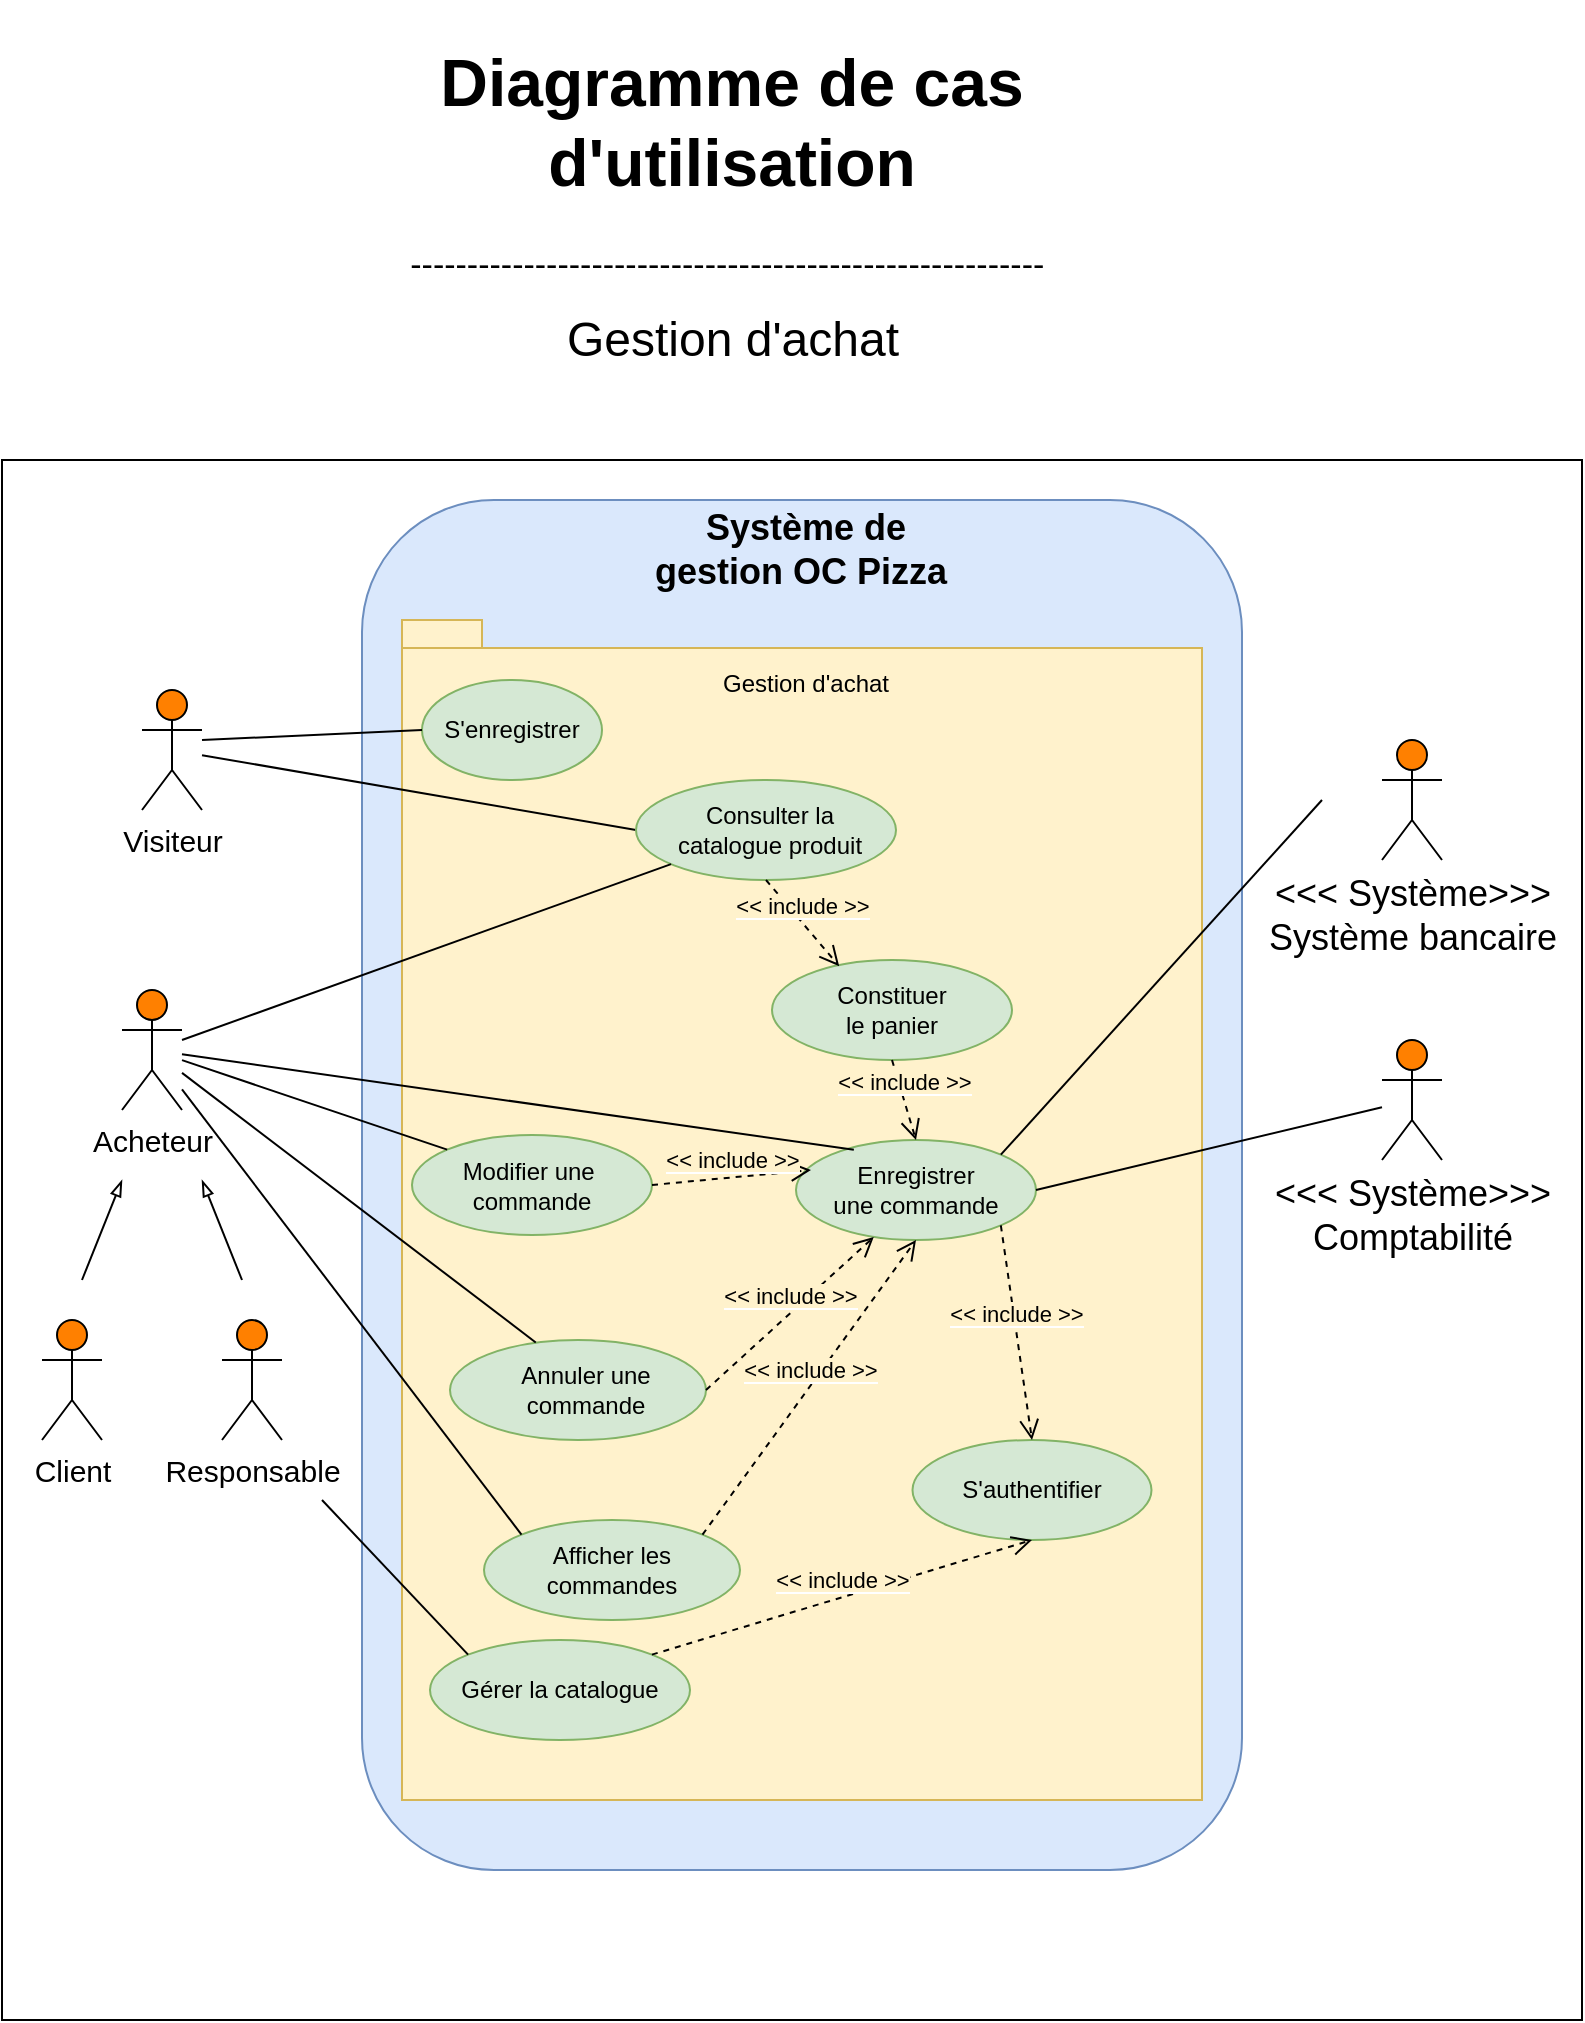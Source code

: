 <mxfile version="12.7.9" type="github" pages="5">
  <diagram id="Q4VnvSh6ajyP1y70Wybg" name="Gestion d&#39;achat">
    <mxGraphModel dx="786" dy="513" grid="1" gridSize="10" guides="1" tooltips="1" connect="1" arrows="1" fold="1" page="1" pageScale="1" pageWidth="827" pageHeight="1169" math="0" shadow="0">
      <root>
        <mxCell id="0" />
        <mxCell id="1" parent="0" />
        <mxCell id="QWDj1nxfprRpqqSH3ZDR-1" value="" style="whiteSpace=wrap;html=1;" parent="1" vertex="1">
          <mxGeometry x="30" y="260" width="790" height="780" as="geometry" />
        </mxCell>
        <mxCell id="QWDj1nxfprRpqqSH3ZDR-2" value="&lt;h1 style=&quot;font-size: 33px&quot;&gt;Diagramme de cas d&#39;utilisation&lt;/h1&gt;&lt;span style=&quot;font-size: 17px&quot;&gt;--------------------------------------------------------&amp;nbsp;&lt;/span&gt;&lt;p style=&quot;font-size: 17px&quot;&gt;&amp;nbsp;&lt;/p&gt;" style="text;html=1;strokeColor=none;fillColor=none;spacing=5;spacingTop=-20;whiteSpace=wrap;overflow=hidden;rounded=0;align=center;" parent="1" vertex="1">
          <mxGeometry x="190" y="40" width="410" height="150" as="geometry" />
        </mxCell>
        <mxCell id="QWDj1nxfprRpqqSH3ZDR-3" value="" style="rounded=1;whiteSpace=wrap;html=1;fillColor=#dae8fc;strokeColor=#6c8ebf;" parent="1" vertex="1">
          <mxGeometry x="210" y="280" width="440" height="685" as="geometry" />
        </mxCell>
        <mxCell id="QWDj1nxfprRpqqSH3ZDR-4" value="Système de gestion OC Pizza&amp;nbsp;" style="text;html=1;strokeColor=none;fillColor=none;align=center;verticalAlign=middle;whiteSpace=wrap;rounded=0;fontSize=18;fontStyle=1;glass=0;gradientColor=none;" parent="1" vertex="1">
          <mxGeometry x="352" y="270" width="160" height="70" as="geometry" />
        </mxCell>
        <mxCell id="QWDj1nxfprRpqqSH3ZDR-5" value="Visiteur" style="shape=umlActor;verticalLabelPosition=bottom;labelBackgroundColor=#ffffff;verticalAlign=top;html=1;outlineConnect=0;fontSize=15;fillColor=#FF8000;" parent="1" vertex="1">
          <mxGeometry x="100" y="375" width="30" height="60" as="geometry" />
        </mxCell>
        <mxCell id="QWDj1nxfprRpqqSH3ZDR-6" value="Acheteur" style="shape=umlActor;verticalLabelPosition=bottom;labelBackgroundColor=#ffffff;verticalAlign=top;html=1;outlineConnect=0;fontSize=15;fillColor=#FF8000;" parent="1" vertex="1">
          <mxGeometry x="90" y="525" width="30" height="60" as="geometry" />
        </mxCell>
        <mxCell id="QWDj1nxfprRpqqSH3ZDR-30" value="&amp;lt;&amp;lt;&amp;lt; Système&amp;gt;&amp;gt;&amp;gt;&lt;br&gt;Système bancaire" style="shape=umlActor;verticalLabelPosition=bottom;labelBackgroundColor=#ffffff;verticalAlign=top;html=1;outlineConnect=0;fontSize=18;gradientColor=none;gradientDirection=north;fillColor=#FF8000;" parent="1" vertex="1">
          <mxGeometry x="720" y="400" width="30" height="60" as="geometry" />
        </mxCell>
        <mxCell id="QWDj1nxfprRpqqSH3ZDR-31" value="&amp;lt;&amp;lt;&amp;lt; Système&amp;gt;&amp;gt;&amp;gt;&lt;br&gt;Comptabilité" style="shape=umlActor;verticalLabelPosition=bottom;labelBackgroundColor=#ffffff;verticalAlign=top;html=1;outlineConnect=0;fontSize=18;gradientColor=none;gradientDirection=north;fillColor=#FF8000;" parent="1" vertex="1">
          <mxGeometry x="720" y="550" width="30" height="60" as="geometry" />
        </mxCell>
        <mxCell id="bGvTpOcmgWzEgEp-N8Zq-1" value="" style="shape=folder;fontStyle=1;spacingTop=10;tabWidth=40;tabHeight=14;tabPosition=left;html=1;fillColor=#fff2cc;strokeColor=#d6b656;" parent="1" vertex="1">
          <mxGeometry x="230" y="340" width="400" height="590" as="geometry" />
        </mxCell>
        <mxCell id="gy7lW3POpjNdomU-dFTI-1" value="" style="endArrow=none;html=1;entryX=0;entryY=0.5;entryDx=0;entryDy=0;" parent="1" source="QWDj1nxfprRpqqSH3ZDR-5" target="vUm-j6URE58z15l5uwDP-5" edge="1">
          <mxGeometry width="50" height="50" relative="1" as="geometry">
            <mxPoint x="208" y="430" as="sourcePoint" />
            <mxPoint x="108" y="1050" as="targetPoint" />
          </mxGeometry>
        </mxCell>
        <mxCell id="vUm-j6URE58z15l5uwDP-2" value="Gestion d&#39;achat" style="text;html=1;strokeColor=none;fillColor=none;align=center;verticalAlign=middle;whiteSpace=wrap;rounded=0;" parent="1" vertex="1">
          <mxGeometry x="382" y="362" width="100" height="20" as="geometry" />
        </mxCell>
        <mxCell id="vUm-j6URE58z15l5uwDP-5" value="" style="ellipse;whiteSpace=wrap;html=1;fillColor=#d5e8d4;strokeColor=#82b366;" parent="1" vertex="1">
          <mxGeometry x="347" y="420" width="130" height="50" as="geometry" />
        </mxCell>
        <mxCell id="vUm-j6URE58z15l5uwDP-6" value="Consulter la&lt;br&gt;catalogue produit" style="text;html=1;strokeColor=none;fillColor=none;align=center;verticalAlign=middle;whiteSpace=wrap;rounded=0;" parent="1" vertex="1">
          <mxGeometry x="309" y="435" width="210" height="20" as="geometry" />
        </mxCell>
        <mxCell id="I_hh46oAvjUN_I0hhad0-1" value="" style="ellipse;whiteSpace=wrap;html=1;fillColor=#d5e8d4;strokeColor=#82b366;" parent="1" vertex="1">
          <mxGeometry x="427" y="600" width="120" height="50" as="geometry" />
        </mxCell>
        <mxCell id="I_hh46oAvjUN_I0hhad0-2" value="Enregistrer &lt;br&gt;une commande" style="text;html=1;strokeColor=none;fillColor=none;align=center;verticalAlign=middle;whiteSpace=wrap;rounded=0;" parent="1" vertex="1">
          <mxGeometry x="382" y="615" width="210" height="20" as="geometry" />
        </mxCell>
        <mxCell id="I_hh46oAvjUN_I0hhad0-3" value="" style="endArrow=none;html=1;" parent="1" target="vUm-j6URE58z15l5uwDP-5" edge="1">
          <mxGeometry width="50" height="50" relative="1" as="geometry">
            <mxPoint x="120" y="550" as="sourcePoint" />
            <mxPoint x="343" y="595" as="targetPoint" />
          </mxGeometry>
        </mxCell>
        <mxCell id="I_hh46oAvjUN_I0hhad0-4" value="" style="endArrow=none;html=1;exitX=1;exitY=0;exitDx=0;exitDy=0;" parent="1" source="I_hh46oAvjUN_I0hhad0-1" edge="1">
          <mxGeometry width="50" height="50" relative="1" as="geometry">
            <mxPoint x="503" y="455.0" as="sourcePoint" />
            <mxPoint x="690" y="430" as="targetPoint" />
          </mxGeometry>
        </mxCell>
        <mxCell id="I_hh46oAvjUN_I0hhad0-5" value="" style="endArrow=none;html=1;entryX=0.241;entryY=0.098;entryDx=0;entryDy=0;entryPerimeter=0;" parent="1" target="I_hh46oAvjUN_I0hhad0-1" edge="1" source="QWDj1nxfprRpqqSH3ZDR-6">
          <mxGeometry width="50" height="50" relative="1" as="geometry">
            <mxPoint x="130" y="540" as="sourcePoint" />
            <mxPoint x="382.755" y="493.886" as="targetPoint" />
          </mxGeometry>
        </mxCell>
        <mxCell id="I_hh46oAvjUN_I0hhad0-6" value="" style="ellipse;whiteSpace=wrap;html=1;fillColor=#d5e8d4;strokeColor=#82b366;" parent="1" vertex="1">
          <mxGeometry x="244" y="850" width="130" height="50" as="geometry" />
        </mxCell>
        <mxCell id="I_hh46oAvjUN_I0hhad0-7" value="Gérer la catalogue" style="text;html=1;strokeColor=none;fillColor=none;align=center;verticalAlign=middle;whiteSpace=wrap;rounded=0;" parent="1" vertex="1">
          <mxGeometry x="204" y="865" width="210" height="20" as="geometry" />
        </mxCell>
        <mxCell id="I_hh46oAvjUN_I0hhad0-8" value="" style="endArrow=none;html=1;entryX=0;entryY=0;entryDx=0;entryDy=0;" parent="1" target="I_hh46oAvjUN_I0hhad0-6" edge="1">
          <mxGeometry width="50" height="50" relative="1" as="geometry">
            <mxPoint x="190" y="780" as="sourcePoint" />
            <mxPoint x="337.005" y="737.322" as="targetPoint" />
          </mxGeometry>
        </mxCell>
        <mxCell id="I_hh46oAvjUN_I0hhad0-9" value="" style="endArrow=none;html=1;exitX=1;exitY=0.5;exitDx=0;exitDy=0;" parent="1" source="I_hh46oAvjUN_I0hhad0-1" edge="1" target="QWDj1nxfprRpqqSH3ZDR-31">
          <mxGeometry width="50" height="50" relative="1" as="geometry">
            <mxPoint x="509.175" y="597.322" as="sourcePoint" />
            <mxPoint x="720" y="620" as="targetPoint" />
          </mxGeometry>
        </mxCell>
        <mxCell id="43fGHOJcIuJRuDEXYhk--1" value="" style="ellipse;whiteSpace=wrap;html=1;fillColor=#d5e8d4;strokeColor=#82b366;" parent="1" vertex="1">
          <mxGeometry x="235" y="597.5" width="120" height="50" as="geometry" />
        </mxCell>
        <mxCell id="M3jOgyaK53UaTkVH63Le-1" value="" style="ellipse;whiteSpace=wrap;html=1;fillColor=#d5e8d4;strokeColor=#82b366;" parent="1" vertex="1">
          <mxGeometry x="271" y="790" width="128" height="50" as="geometry" />
        </mxCell>
        <mxCell id="M3jOgyaK53UaTkVH63Le-2" value="Afficher les &lt;br&gt;commandes" style="text;html=1;strokeColor=none;fillColor=none;align=center;verticalAlign=middle;whiteSpace=wrap;rounded=0;" parent="1" vertex="1">
          <mxGeometry x="230" y="805" width="210" height="20" as="geometry" />
        </mxCell>
        <mxCell id="oxvTJIU8UsC93sXLGyZz-1" value="Gestion d&#39;achat" style="text;html=1;strokeColor=none;fillColor=none;align=center;verticalAlign=middle;whiteSpace=wrap;rounded=0;fontSize=24;" parent="1" vertex="1">
          <mxGeometry x="240.5" y="190" width="309" height="20" as="geometry" />
        </mxCell>
        <mxCell id="kGCEnb9m1VPzwAvPbRcI-2" value="" style="ellipse;whiteSpace=wrap;html=1;fillColor=#d5e8d4;strokeColor=#82b366;" parent="1" vertex="1">
          <mxGeometry x="254" y="700" width="128" height="50" as="geometry" />
        </mxCell>
        <mxCell id="kGCEnb9m1VPzwAvPbRcI-3" value="Annuler une &lt;br&gt;commande" style="text;html=1;strokeColor=none;fillColor=none;align=center;verticalAlign=middle;whiteSpace=wrap;rounded=0;" parent="1" vertex="1">
          <mxGeometry x="217" y="715" width="210" height="20" as="geometry" />
        </mxCell>
        <mxCell id="kGCEnb9m1VPzwAvPbRcI-5" value="" style="ellipse;whiteSpace=wrap;html=1;fillColor=#d5e8d4;strokeColor=#82b366;" parent="1" vertex="1">
          <mxGeometry x="415" y="510" width="120" height="50" as="geometry" />
        </mxCell>
        <mxCell id="kGCEnb9m1VPzwAvPbRcI-6" value="Constituer&lt;br&gt;le panier" style="text;html=1;strokeColor=none;fillColor=none;align=center;verticalAlign=middle;whiteSpace=wrap;rounded=0;" parent="1" vertex="1">
          <mxGeometry x="370" y="525" width="210" height="20" as="geometry" />
        </mxCell>
        <mxCell id="kGCEnb9m1VPzwAvPbRcI-14" value="" style="ellipse;whiteSpace=wrap;html=1;fillColor=#d5e8d4;strokeColor=#82b366;" parent="1" vertex="1">
          <mxGeometry x="485.25" y="750" width="119.5" height="50" as="geometry" />
        </mxCell>
        <mxCell id="kGCEnb9m1VPzwAvPbRcI-15" value="S&#39;authentifier" style="text;html=1;strokeColor=none;fillColor=none;align=center;verticalAlign=middle;whiteSpace=wrap;rounded=0;" parent="1" vertex="1">
          <mxGeometry x="440" y="765" width="210" height="20" as="geometry" />
        </mxCell>
        <mxCell id="kGCEnb9m1VPzwAvPbRcI-18" value="&lt;span style=&quot;background-color: rgb(255 , 242 , 204)&quot;&gt;&amp;lt;&amp;lt; include &amp;gt;&amp;gt;&lt;/span&gt;" style="html=1;verticalAlign=bottom;endArrow=open;dashed=1;endSize=8;entryX=0.5;entryY=1;entryDx=0;entryDy=0;exitX=1;exitY=0;exitDx=0;exitDy=0;" parent="1" source="M3jOgyaK53UaTkVH63Le-1" target="I_hh46oAvjUN_I0hhad0-1" edge="1">
          <mxGeometry relative="1" as="geometry">
            <mxPoint x="439.75" y="710" as="sourcePoint" />
            <mxPoint x="449.25" y="785" as="targetPoint" />
          </mxGeometry>
        </mxCell>
        <mxCell id="kGCEnb9m1VPzwAvPbRcI-19" value="&lt;span style=&quot;background-color: rgb(255 , 242 , 204)&quot;&gt;&amp;lt;&amp;lt; include &amp;gt;&amp;gt;&lt;/span&gt;" style="html=1;verticalAlign=bottom;endArrow=open;dashed=1;endSize=8;entryX=0.5;entryY=1;entryDx=0;entryDy=0;exitX=1;exitY=0;exitDx=0;exitDy=0;" parent="1" source="I_hh46oAvjUN_I0hhad0-6" target="kGCEnb9m1VPzwAvPbRcI-14" edge="1">
          <mxGeometry relative="1" as="geometry">
            <mxPoint x="332" y="720" as="sourcePoint" />
            <mxPoint x="454.5" y="685" as="targetPoint" />
          </mxGeometry>
        </mxCell>
        <mxCell id="GJyLPbbGCAZixdxn9bjF-1" value="" style="ellipse;whiteSpace=wrap;html=1;fillColor=#d5e8d4;strokeColor=#82b366;" parent="1" vertex="1">
          <mxGeometry x="240" y="370" width="90" height="50" as="geometry" />
        </mxCell>
        <mxCell id="GJyLPbbGCAZixdxn9bjF-2" value="S&#39;enregistrer" style="text;html=1;strokeColor=none;fillColor=none;align=center;verticalAlign=middle;whiteSpace=wrap;rounded=0;" parent="1" vertex="1">
          <mxGeometry x="180" y="385" width="210" height="20" as="geometry" />
        </mxCell>
        <mxCell id="o8MUBqgnyoPZoVwZwMoD-6" value="" style="endArrow=none;html=1;entryX=0;entryY=0.5;entryDx=0;entryDy=0;" parent="1" target="GJyLPbbGCAZixdxn9bjF-1" edge="1">
          <mxGeometry width="50" height="50" relative="1" as="geometry">
            <mxPoint x="130" y="400" as="sourcePoint" />
            <mxPoint x="357.825" y="357.322" as="targetPoint" />
          </mxGeometry>
        </mxCell>
        <mxCell id="o8MUBqgnyoPZoVwZwMoD-8" value="Responsable" style="shape=umlActor;verticalLabelPosition=bottom;labelBackgroundColor=#ffffff;verticalAlign=top;html=1;outlineConnect=0;fontSize=15;fillColor=#FF8000;" parent="1" vertex="1">
          <mxGeometry x="140" y="690" width="30" height="60" as="geometry" />
        </mxCell>
        <mxCell id="MBl9AwgXrXnIinJaDNYu-3" value="&lt;span style=&quot;background-color: rgb(255 , 242 , 204)&quot;&gt;&amp;lt;&amp;lt; include &amp;gt;&amp;gt;&lt;/span&gt;" style="html=1;verticalAlign=bottom;endArrow=open;dashed=1;endSize=8;exitX=1;exitY=1;exitDx=0;exitDy=0;entryX=0.5;entryY=0;entryDx=0;entryDy=0;" edge="1" parent="1" source="I_hh46oAvjUN_I0hhad0-1" target="kGCEnb9m1VPzwAvPbRcI-14">
          <mxGeometry relative="1" as="geometry">
            <mxPoint x="417.573" y="642.616" as="sourcePoint" />
            <mxPoint x="468" y="707" as="targetPoint" />
          </mxGeometry>
        </mxCell>
        <mxCell id="MBl9AwgXrXnIinJaDNYu-4" value="&lt;span style=&quot;background-color: rgb(255 , 242 , 204)&quot;&gt;&amp;lt;&amp;lt; include &amp;gt;&amp;gt;&lt;/span&gt;" style="html=1;verticalAlign=bottom;endArrow=open;dashed=1;endSize=8;exitX=1;exitY=0.5;exitDx=0;exitDy=0;entryX=0.324;entryY=0.971;entryDx=0;entryDy=0;entryPerimeter=0;" edge="1" parent="1" source="kGCEnb9m1VPzwAvPbRcI-2" target="I_hh46oAvjUN_I0hhad0-1">
          <mxGeometry relative="1" as="geometry">
            <mxPoint x="371.5" y="700" as="sourcePoint" />
            <mxPoint x="450.0" y="725" as="targetPoint" />
          </mxGeometry>
        </mxCell>
        <mxCell id="43fGHOJcIuJRuDEXYhk--2" value="Modifier une&amp;nbsp;&lt;br&gt;commande" style="text;html=1;strokeColor=none;fillColor=none;align=center;verticalAlign=middle;whiteSpace=wrap;rounded=0;" parent="1" vertex="1">
          <mxGeometry x="190" y="612.5" width="210" height="20" as="geometry" />
        </mxCell>
        <mxCell id="xvg6Wa-GXtAjDbWUUmbJ-5" value="&lt;span style=&quot;background-color: rgb(255 , 242 , 204)&quot;&gt;&amp;lt;&amp;lt; include &amp;gt;&amp;gt;&lt;/span&gt;" style="html=1;verticalAlign=bottom;endArrow=open;dashed=1;endSize=8;entryX=0.28;entryY=0.062;entryDx=0;entryDy=0;exitX=0.5;exitY=1;exitDx=0;exitDy=0;entryPerimeter=0;" edge="1" parent="1" source="vUm-j6URE58z15l5uwDP-5" target="kGCEnb9m1VPzwAvPbRcI-5">
          <mxGeometry relative="1" as="geometry">
            <mxPoint x="417" y="620" as="sourcePoint" />
            <mxPoint x="420" y="575" as="targetPoint" />
          </mxGeometry>
        </mxCell>
        <mxCell id="xvg6Wa-GXtAjDbWUUmbJ-6" value="&lt;span style=&quot;background-color: rgb(255 , 242 , 204)&quot;&gt;&amp;lt;&amp;lt; include &amp;gt;&amp;gt;&lt;/span&gt;" style="html=1;verticalAlign=bottom;endArrow=open;dashed=1;endSize=8;exitX=0.5;exitY=1;exitDx=0;exitDy=0;entryX=0.5;entryY=0;entryDx=0;entryDy=0;" edge="1" parent="1" source="kGCEnb9m1VPzwAvPbRcI-5" target="I_hh46oAvjUN_I0hhad0-1">
          <mxGeometry relative="1" as="geometry">
            <mxPoint x="422" y="480" as="sourcePoint" />
            <mxPoint x="412" y="610" as="targetPoint" />
          </mxGeometry>
        </mxCell>
        <mxCell id="xvg6Wa-GXtAjDbWUUmbJ-7" value="" style="endArrow=none;html=1;entryX=0;entryY=0;entryDx=0;entryDy=0;" edge="1" parent="1" source="QWDj1nxfprRpqqSH3ZDR-6" target="43fGHOJcIuJRuDEXYhk--1">
          <mxGeometry width="50" height="50" relative="1" as="geometry">
            <mxPoint x="140" y="560" as="sourcePoint" />
            <mxPoint x="357" y="645" as="targetPoint" />
          </mxGeometry>
        </mxCell>
        <mxCell id="xvg6Wa-GXtAjDbWUUmbJ-8" value="" style="endArrow=none;html=1;entryX=0;entryY=0;entryDx=0;entryDy=0;" edge="1" parent="1" source="QWDj1nxfprRpqqSH3ZDR-6" target="M3jOgyaK53UaTkVH63Le-1">
          <mxGeometry width="50" height="50" relative="1" as="geometry">
            <mxPoint x="140" y="590" as="sourcePoint" />
            <mxPoint x="234.5" y="670" as="targetPoint" />
          </mxGeometry>
        </mxCell>
        <mxCell id="xvg6Wa-GXtAjDbWUUmbJ-9" value="" style="endArrow=none;html=1;entryX=0.335;entryY=0.025;entryDx=0;entryDy=0;entryPerimeter=0;" edge="1" parent="1" source="QWDj1nxfprRpqqSH3ZDR-6" target="kGCEnb9m1VPzwAvPbRcI-2">
          <mxGeometry width="50" height="50" relative="1" as="geometry">
            <mxPoint x="160" y="580" as="sourcePoint" />
            <mxPoint x="312.686" y="632.485" as="targetPoint" />
          </mxGeometry>
        </mxCell>
        <mxCell id="xvg6Wa-GXtAjDbWUUmbJ-11" value="&lt;span style=&quot;background-color: rgb(255 , 242 , 204)&quot;&gt;&amp;lt;&amp;lt; include &amp;gt;&amp;gt;&lt;/span&gt;" style="html=1;verticalAlign=bottom;endArrow=open;dashed=1;endSize=8;exitX=1;exitY=0.5;exitDx=0;exitDy=0;entryX=0.25;entryY=0;entryDx=0;entryDy=0;" edge="1" parent="1" source="43fGHOJcIuJRuDEXYhk--1" target="I_hh46oAvjUN_I0hhad0-2">
          <mxGeometry relative="1" as="geometry">
            <mxPoint x="392.0" y="735" as="sourcePoint" />
            <mxPoint x="475.88" y="658.55" as="targetPoint" />
          </mxGeometry>
        </mxCell>
        <mxCell id="Jv17Y6ZgHm_990D1Zkut-1" value="Client" style="shape=umlActor;verticalLabelPosition=bottom;labelBackgroundColor=#ffffff;verticalAlign=top;html=1;outlineConnect=0;fontSize=15;fillColor=#FF8000;" vertex="1" parent="1">
          <mxGeometry x="50" y="690" width="30" height="60" as="geometry" />
        </mxCell>
        <mxCell id="Jv17Y6ZgHm_990D1Zkut-4" value="" style="endArrow=blockThin;html=1;endFill=0;" edge="1" parent="1">
          <mxGeometry width="50" height="50" relative="1" as="geometry">
            <mxPoint x="70" y="670" as="sourcePoint" />
            <mxPoint x="90" y="620" as="targetPoint" />
          </mxGeometry>
        </mxCell>
        <mxCell id="Jv17Y6ZgHm_990D1Zkut-5" value="" style="endArrow=blockThin;html=1;endFill=0;" edge="1" parent="1">
          <mxGeometry width="50" height="50" relative="1" as="geometry">
            <mxPoint x="150" y="670" as="sourcePoint" />
            <mxPoint x="130" y="620" as="targetPoint" />
          </mxGeometry>
        </mxCell>
      </root>
    </mxGraphModel>
  </diagram>
  <diagram name="Gestion de production" id="fgTAtfgwFq6CUhq8dnCs">
    <mxGraphModel dx="786" dy="464" grid="1" gridSize="10" guides="1" tooltips="1" connect="1" arrows="1" fold="1" page="1" pageScale="1" pageWidth="827" pageHeight="1169" math="0" shadow="0">
      <root>
        <mxCell id="d8JkluKaq2D7Z7kEgQlh-0" />
        <mxCell id="d8JkluKaq2D7Z7kEgQlh-1" parent="d8JkluKaq2D7Z7kEgQlh-0" />
        <mxCell id="d8JkluKaq2D7Z7kEgQlh-2" value="" style="whiteSpace=wrap;html=1;" parent="d8JkluKaq2D7Z7kEgQlh-1" vertex="1">
          <mxGeometry x="40" y="250" width="750" height="780" as="geometry" />
        </mxCell>
        <mxCell id="d8JkluKaq2D7Z7kEgQlh-3" value="&lt;h1 style=&quot;font-size: 33px&quot;&gt;Diagramme de cas d&#39;utilisation&lt;/h1&gt;&lt;p style=&quot;font-size: 17px&quot;&gt;--------------------------------------------------------&amp;nbsp;&lt;/p&gt;" style="text;html=1;strokeColor=none;fillColor=none;spacing=5;spacingTop=-20;whiteSpace=wrap;overflow=hidden;rounded=0;align=center;" parent="d8JkluKaq2D7Z7kEgQlh-1" vertex="1">
          <mxGeometry x="190" y="40" width="410" height="150" as="geometry" />
        </mxCell>
        <mxCell id="d8JkluKaq2D7Z7kEgQlh-4" value="" style="rounded=1;whiteSpace=wrap;html=1;fillColor=#dae8fc;strokeColor=#6c8ebf;" parent="d8JkluKaq2D7Z7kEgQlh-1" vertex="1">
          <mxGeometry x="190" y="280" width="470" height="685" as="geometry" />
        </mxCell>
        <mxCell id="d8JkluKaq2D7Z7kEgQlh-5" value="Système de gestion OC Pizza&amp;nbsp;" style="text;html=1;strokeColor=none;fillColor=none;align=center;verticalAlign=middle;whiteSpace=wrap;rounded=0;fontSize=18;fontStyle=1;glass=0;gradientColor=none;" parent="d8JkluKaq2D7Z7kEgQlh-1" vertex="1">
          <mxGeometry x="350" y="280" width="160" height="60" as="geometry" />
        </mxCell>
        <mxCell id="d8JkluKaq2D7Z7kEgQlh-6" value="Pizzaiolo" style="shape=umlActor;verticalLabelPosition=bottom;labelBackgroundColor=#ffffff;verticalAlign=top;html=1;outlineConnect=0;fontSize=18;fillColor=#FF8000;" parent="d8JkluKaq2D7Z7kEgQlh-1" vertex="1">
          <mxGeometry x="110" y="370" width="30" height="60" as="geometry" />
        </mxCell>
        <mxCell id="d8JkluKaq2D7Z7kEgQlh-7" value="Responsable" style="shape=umlActor;verticalLabelPosition=bottom;labelBackgroundColor=#ffffff;verticalAlign=top;html=1;outlineConnect=0;fontSize=18;fillColor=#FF8000;" parent="d8JkluKaq2D7Z7kEgQlh-1" vertex="1">
          <mxGeometry x="110" y="745" width="30" height="60" as="geometry" />
        </mxCell>
        <mxCell id="d8JkluKaq2D7Z7kEgQlh-15" value="" style="shape=folder;fontStyle=1;spacingTop=10;tabWidth=40;tabHeight=14;tabPosition=left;html=1;fillColor=#fff2cc;strokeColor=#d6b656;" parent="d8JkluKaq2D7Z7kEgQlh-1" vertex="1">
          <mxGeometry x="240" y="340" width="380" height="600" as="geometry" />
        </mxCell>
        <mxCell id="d8JkluKaq2D7Z7kEgQlh-16" value="" style="endArrow=none;html=1;entryX=0;entryY=0.5;entryDx=0;entryDy=0;" parent="d8JkluKaq2D7Z7kEgQlh-1" target="d8JkluKaq2D7Z7kEgQlh-18" edge="1">
          <mxGeometry width="50" height="50" relative="1" as="geometry">
            <mxPoint x="150" y="408" as="sourcePoint" />
            <mxPoint x="108" y="1050" as="targetPoint" />
          </mxGeometry>
        </mxCell>
        <mxCell id="d8JkluKaq2D7Z7kEgQlh-17" value="Gestion de production" style="text;html=1;strokeColor=none;fillColor=none;align=center;verticalAlign=middle;whiteSpace=wrap;rounded=0;" parent="d8JkluKaq2D7Z7kEgQlh-1" vertex="1">
          <mxGeometry x="371" y="360" width="128" height="20" as="geometry" />
        </mxCell>
        <mxCell id="d8JkluKaq2D7Z7kEgQlh-18" value="" style="ellipse;whiteSpace=wrap;html=1;fillColor=#d5e8d4;strokeColor=#82b366;" parent="d8JkluKaq2D7Z7kEgQlh-1" vertex="1">
          <mxGeometry x="310" y="470" width="190" height="50" as="geometry" />
        </mxCell>
        <mxCell id="d8JkluKaq2D7Z7kEgQlh-19" value="Afficher l&#39;aide mémoire&lt;br&gt;d&#39;une pizza" style="text;html=1;strokeColor=none;fillColor=none;align=center;verticalAlign=middle;whiteSpace=wrap;rounded=0;" parent="d8JkluKaq2D7Z7kEgQlh-1" vertex="1">
          <mxGeometry x="300" y="485" width="210" height="20" as="geometry" />
        </mxCell>
        <mxCell id="d8JkluKaq2D7Z7kEgQlh-20" value="" style="ellipse;whiteSpace=wrap;html=1;fillColor=#d5e8d4;strokeColor=#82b366;" parent="d8JkluKaq2D7Z7kEgQlh-1" vertex="1">
          <mxGeometry x="247" y="585" width="190" height="50" as="geometry" />
        </mxCell>
        <mxCell id="d8JkluKaq2D7Z7kEgQlh-21" value="&amp;nbsp;Mettre à jour l&#39;état d&#39;une&lt;br&gt;commande" style="text;html=1;strokeColor=none;fillColor=none;align=center;verticalAlign=middle;whiteSpace=wrap;rounded=0;" parent="d8JkluKaq2D7Z7kEgQlh-1" vertex="1">
          <mxGeometry x="240" y="600" width="210" height="20" as="geometry" />
        </mxCell>
        <mxCell id="EaD-doI5XmKmRAlk7yoj-0" value="Gestion de production" style="text;html=1;strokeColor=none;fillColor=none;align=center;verticalAlign=middle;whiteSpace=wrap;rounded=0;fontSize=24;" parent="d8JkluKaq2D7Z7kEgQlh-1" vertex="1">
          <mxGeometry x="240.5" y="190" width="309" height="20" as="geometry" />
        </mxCell>
        <mxCell id="EaD-doI5XmKmRAlk7yoj-3" value="" style="endArrow=none;html=1;entryX=0;entryY=0;entryDx=0;entryDy=0;" parent="d8JkluKaq2D7Z7kEgQlh-1" target="d8JkluKaq2D7Z7kEgQlh-20" edge="1">
          <mxGeometry width="50" height="50" relative="1" as="geometry">
            <mxPoint x="150" y="420" as="sourcePoint" />
            <mxPoint x="350" y="475" as="targetPoint" />
          </mxGeometry>
        </mxCell>
        <mxCell id="EaD-doI5XmKmRAlk7yoj-10" value="" style="ellipse;whiteSpace=wrap;html=1;fillColor=#d5e8d4;strokeColor=#82b366;" parent="d8JkluKaq2D7Z7kEgQlh-1" vertex="1">
          <mxGeometry x="335" y="810" width="190" height="50" as="geometry" />
        </mxCell>
        <mxCell id="dQtpfqNL97VUEAJI0ixf-0" value="Afficher les commandes&lt;br&gt;du groupe" style="text;html=1;strokeColor=none;fillColor=none;align=center;verticalAlign=middle;whiteSpace=wrap;rounded=0;" parent="d8JkluKaq2D7Z7kEgQlh-1" vertex="1">
          <mxGeometry x="325" y="825" width="210" height="20" as="geometry" />
        </mxCell>
        <mxCell id="dQtpfqNL97VUEAJI0ixf-1" value="" style="endArrow=none;html=1;entryX=0;entryY=0;entryDx=0;entryDy=0;" parent="d8JkluKaq2D7Z7kEgQlh-1" source="d8JkluKaq2D7Z7kEgQlh-7" target="EaD-doI5XmKmRAlk7yoj-10" edge="1">
          <mxGeometry width="50" height="50" relative="1" as="geometry">
            <mxPoint x="140" y="660" as="sourcePoint" />
            <mxPoint x="350" y="608.79" as="targetPoint" />
          </mxGeometry>
        </mxCell>
        <mxCell id="m-i9nQrGnFVGEbFEAOxb-0" value="" style="ellipse;whiteSpace=wrap;html=1;fillColor=#d5e8d4;strokeColor=#82b366;" parent="d8JkluKaq2D7Z7kEgQlh-1" vertex="1">
          <mxGeometry x="490" y="695" width="90" height="50" as="geometry" />
        </mxCell>
        <mxCell id="m-i9nQrGnFVGEbFEAOxb-1" value="S&#39;authentifier" style="text;html=1;strokeColor=none;fillColor=none;align=center;verticalAlign=middle;whiteSpace=wrap;rounded=0;" parent="d8JkluKaq2D7Z7kEgQlh-1" vertex="1">
          <mxGeometry x="430" y="710" width="210" height="20" as="geometry" />
        </mxCell>
        <mxCell id="tSlFKxfRc9_arDAEZdeA-0" value="&lt;span style=&quot;background-color: rgb(255 , 242 , 204)&quot;&gt;&amp;lt;&amp;lt; include &amp;gt;&amp;gt;&lt;/span&gt;" style="html=1;verticalAlign=bottom;endArrow=open;dashed=1;endSize=8;entryX=0.5;entryY=0;entryDx=0;entryDy=0;exitX=0.5;exitY=1;exitDx=0;exitDy=0;" parent="d8JkluKaq2D7Z7kEgQlh-1" source="d8JkluKaq2D7Z7kEgQlh-18" target="m-i9nQrGnFVGEbFEAOxb-0" edge="1">
          <mxGeometry relative="1" as="geometry">
            <mxPoint x="342.5" y="540" as="sourcePoint" />
            <mxPoint x="412.68" y="632.322" as="targetPoint" />
          </mxGeometry>
        </mxCell>
        <mxCell id="tSlFKxfRc9_arDAEZdeA-1" value="&lt;span style=&quot;background-color: rgb(255 , 242 , 204)&quot;&gt;&amp;lt;&amp;lt; include &amp;gt;&amp;gt;&lt;/span&gt;" style="html=1;verticalAlign=bottom;endArrow=open;dashed=1;endSize=8;entryX=0.327;entryY=-0.083;entryDx=0;entryDy=0;exitX=0.5;exitY=1;exitDx=0;exitDy=0;entryPerimeter=0;" parent="d8JkluKaq2D7Z7kEgQlh-1" source="d8JkluKaq2D7Z7kEgQlh-20" target="m-i9nQrGnFVGEbFEAOxb-1" edge="1">
          <mxGeometry relative="1" as="geometry">
            <mxPoint x="495" y="470" as="sourcePoint" />
            <mxPoint x="485" y="590" as="targetPoint" />
          </mxGeometry>
        </mxCell>
        <mxCell id="tSlFKxfRc9_arDAEZdeA-2" value="&lt;span style=&quot;background-color: rgb(255 , 242 , 204)&quot;&gt;&amp;lt;&amp;lt; include &amp;gt;&amp;gt;&lt;/span&gt;" style="html=1;verticalAlign=bottom;endArrow=open;dashed=1;endSize=8;entryX=0.5;entryY=1;entryDx=0;entryDy=0;exitX=0.5;exitY=0;exitDx=0;exitDy=0;" parent="d8JkluKaq2D7Z7kEgQlh-1" source="EaD-doI5XmKmRAlk7yoj-10" target="m-i9nQrGnFVGEbFEAOxb-0" edge="1">
          <mxGeometry relative="1" as="geometry">
            <mxPoint x="362" y="540" as="sourcePoint" />
            <mxPoint x="448.67" y="603.34" as="targetPoint" />
          </mxGeometry>
        </mxCell>
        <mxCell id="Vj5ihPNXH8LrnpeYXNFp-0" value="" style="ellipse;whiteSpace=wrap;html=1;fillColor=#d5e8d4;strokeColor=#82b366;" parent="d8JkluKaq2D7Z7kEgQlh-1" vertex="1">
          <mxGeometry x="390" y="400" width="190" height="50" as="geometry" />
        </mxCell>
        <mxCell id="Vj5ihPNXH8LrnpeYXNFp-1" value="Afficher les commandes&lt;br&gt;du pizzeria" style="text;html=1;strokeColor=none;fillColor=none;align=center;verticalAlign=middle;whiteSpace=wrap;rounded=0;" parent="d8JkluKaq2D7Z7kEgQlh-1" vertex="1">
          <mxGeometry x="380" y="415" width="210" height="20" as="geometry" />
        </mxCell>
        <mxCell id="Vj5ihPNXH8LrnpeYXNFp-2" value="&lt;span style=&quot;background-color: rgb(255 , 242 , 204)&quot;&gt;&amp;lt;&amp;lt; include &amp;gt;&amp;gt;&lt;/span&gt;" style="html=1;verticalAlign=bottom;endArrow=open;dashed=1;endSize=8;entryX=1;entryY=0;entryDx=0;entryDy=0;exitX=1;exitY=1;exitDx=0;exitDy=0;" parent="d8JkluKaq2D7Z7kEgQlh-1" source="Vj5ihPNXH8LrnpeYXNFp-0" target="m-i9nQrGnFVGEbFEAOxb-0" edge="1">
          <mxGeometry relative="1" as="geometry">
            <mxPoint x="415" y="520" as="sourcePoint" />
            <mxPoint x="486" y="660" as="targetPoint" />
          </mxGeometry>
        </mxCell>
        <mxCell id="-_Fef-IFMddJC0gKI7gE-0" value="" style="endArrow=none;html=1;entryX=0;entryY=0.5;entryDx=0;entryDy=0;" parent="d8JkluKaq2D7Z7kEgQlh-1" target="Vj5ihPNXH8LrnpeYXNFp-0" edge="1">
          <mxGeometry width="50" height="50" relative="1" as="geometry">
            <mxPoint x="150" y="390" as="sourcePoint" />
            <mxPoint x="360" y="443.65" as="targetPoint" />
          </mxGeometry>
        </mxCell>
      </root>
    </mxGraphModel>
  </diagram>
  <diagram name="Gestion de livraison" id="UV4tbAQiBesQI6crcTb9">
    <mxGraphModel dx="786" dy="464" grid="1" gridSize="10" guides="1" tooltips="1" connect="1" arrows="1" fold="1" page="1" pageScale="1" pageWidth="827" pageHeight="1169" math="0" shadow="0">
      <root>
        <mxCell id="ykpp0NAtl0xC6Hz3AZJ0-0" />
        <mxCell id="ykpp0NAtl0xC6Hz3AZJ0-1" parent="ykpp0NAtl0xC6Hz3AZJ0-0" />
        <mxCell id="ykpp0NAtl0xC6Hz3AZJ0-2" value="" style="whiteSpace=wrap;html=1;" parent="ykpp0NAtl0xC6Hz3AZJ0-1" vertex="1">
          <mxGeometry x="40" y="250" width="750" height="780" as="geometry" />
        </mxCell>
        <mxCell id="ykpp0NAtl0xC6Hz3AZJ0-3" value="&lt;h1 style=&quot;font-size: 33px&quot;&gt;Diagramme de cas d&#39;utilisation&lt;/h1&gt;&lt;p style=&quot;font-size: 17px&quot;&gt;--------------------------------------------------------&amp;nbsp;&lt;/p&gt;" style="text;html=1;strokeColor=none;fillColor=none;spacing=5;spacingTop=-20;whiteSpace=wrap;overflow=hidden;rounded=0;align=center;" parent="ykpp0NAtl0xC6Hz3AZJ0-1" vertex="1">
          <mxGeometry x="190" y="40" width="410" height="150" as="geometry" />
        </mxCell>
        <mxCell id="ykpp0NAtl0xC6Hz3AZJ0-4" value="" style="rounded=1;whiteSpace=wrap;html=1;fillColor=#dae8fc;strokeColor=#6c8ebf;" parent="ykpp0NAtl0xC6Hz3AZJ0-1" vertex="1">
          <mxGeometry x="170" y="280" width="480" height="685" as="geometry" />
        </mxCell>
        <mxCell id="ykpp0NAtl0xC6Hz3AZJ0-5" value="Système de gestion OC Pizza&amp;nbsp;" style="text;html=1;strokeColor=none;fillColor=none;align=center;verticalAlign=middle;whiteSpace=wrap;rounded=0;fontSize=18;fontStyle=1;glass=0;gradientColor=none;" parent="ykpp0NAtl0xC6Hz3AZJ0-1" vertex="1">
          <mxGeometry x="350" y="280" width="160" height="60" as="geometry" />
        </mxCell>
        <mxCell id="ykpp0NAtl0xC6Hz3AZJ0-6" value="Livreur" style="shape=umlActor;verticalLabelPosition=bottom;labelBackgroundColor=#ffffff;verticalAlign=top;html=1;outlineConnect=0;fontSize=18;fillColor=#FF8000;" parent="ykpp0NAtl0xC6Hz3AZJ0-1" vertex="1">
          <mxGeometry x="80" y="370" width="30" height="60" as="geometry" />
        </mxCell>
        <mxCell id="ykpp0NAtl0xC6Hz3AZJ0-7" value="Responsable" style="shape=umlActor;verticalLabelPosition=bottom;labelBackgroundColor=#ffffff;verticalAlign=top;html=1;outlineConnect=0;fontSize=18;fillColor=#FF8000;" parent="ykpp0NAtl0xC6Hz3AZJ0-1" vertex="1">
          <mxGeometry x="80" y="745" width="30" height="60" as="geometry" />
        </mxCell>
        <mxCell id="ykpp0NAtl0xC6Hz3AZJ0-12" value="" style="shape=folder;fontStyle=1;spacingTop=10;tabWidth=40;tabHeight=14;tabPosition=left;html=1;fillColor=#fff2cc;strokeColor=#d6b656;" parent="ykpp0NAtl0xC6Hz3AZJ0-1" vertex="1">
          <mxGeometry x="230" y="340" width="360" height="580" as="geometry" />
        </mxCell>
        <mxCell id="ykpp0NAtl0xC6Hz3AZJ0-13" value="" style="endArrow=none;html=1;entryX=0;entryY=0.5;entryDx=0;entryDy=0;" parent="ykpp0NAtl0xC6Hz3AZJ0-1" source="ykpp0NAtl0xC6Hz3AZJ0-6" target="ykpp0NAtl0xC6Hz3AZJ0-15" edge="1">
          <mxGeometry width="50" height="50" relative="1" as="geometry">
            <mxPoint x="208" y="430" as="sourcePoint" />
            <mxPoint x="108" y="1050" as="targetPoint" />
          </mxGeometry>
        </mxCell>
        <mxCell id="ykpp0NAtl0xC6Hz3AZJ0-14" value="Gestion de la livraison" style="text;html=1;strokeColor=none;fillColor=none;align=center;verticalAlign=middle;whiteSpace=wrap;rounded=0;" parent="ykpp0NAtl0xC6Hz3AZJ0-1" vertex="1">
          <mxGeometry x="371" y="360" width="128" height="20" as="geometry" />
        </mxCell>
        <mxCell id="ykpp0NAtl0xC6Hz3AZJ0-15" value="" style="ellipse;whiteSpace=wrap;html=1;fillColor=#d5e8d4;strokeColor=#82b366;" parent="ykpp0NAtl0xC6Hz3AZJ0-1" vertex="1">
          <mxGeometry x="390" y="400" width="190" height="50" as="geometry" />
        </mxCell>
        <mxCell id="ykpp0NAtl0xC6Hz3AZJ0-16" value="Afficher les commandes&lt;br&gt;affecté à livrer" style="text;html=1;strokeColor=none;fillColor=none;align=center;verticalAlign=middle;whiteSpace=wrap;rounded=0;" parent="ykpp0NAtl0xC6Hz3AZJ0-1" vertex="1">
          <mxGeometry x="380" y="415" width="210" height="20" as="geometry" />
        </mxCell>
        <mxCell id="ykpp0NAtl0xC6Hz3AZJ0-17" value="" style="ellipse;whiteSpace=wrap;html=1;fillColor=#d5e8d4;strokeColor=#82b366;" parent="ykpp0NAtl0xC6Hz3AZJ0-1" vertex="1">
          <mxGeometry x="257.5" y="480" width="190" height="50" as="geometry" />
        </mxCell>
        <mxCell id="ykpp0NAtl0xC6Hz3AZJ0-18" value="Mettre à jour l&#39;état d&#39;une &lt;br&gt;commande" style="text;html=1;strokeColor=none;fillColor=none;align=center;verticalAlign=middle;whiteSpace=wrap;rounded=0;" parent="ykpp0NAtl0xC6Hz3AZJ0-1" vertex="1">
          <mxGeometry x="250.5" y="495" width="210" height="20" as="geometry" />
        </mxCell>
        <mxCell id="ykpp0NAtl0xC6Hz3AZJ0-19" value="Gestion de la livraison" style="text;html=1;strokeColor=none;fillColor=none;align=center;verticalAlign=middle;whiteSpace=wrap;rounded=0;fontSize=24;" parent="ykpp0NAtl0xC6Hz3AZJ0-1" vertex="1">
          <mxGeometry x="240.5" y="190" width="309" height="20" as="geometry" />
        </mxCell>
        <mxCell id="ykpp0NAtl0xC6Hz3AZJ0-20" value="" style="endArrow=none;html=1;entryX=0;entryY=0;entryDx=0;entryDy=0;" parent="ykpp0NAtl0xC6Hz3AZJ0-1" target="ykpp0NAtl0xC6Hz3AZJ0-17" edge="1">
          <mxGeometry width="50" height="50" relative="1" as="geometry">
            <mxPoint x="110" y="420" as="sourcePoint" />
            <mxPoint x="350" y="475" as="targetPoint" />
          </mxGeometry>
        </mxCell>
        <mxCell id="ykpp0NAtl0xC6Hz3AZJ0-21" value="" style="ellipse;whiteSpace=wrap;html=1;fillColor=#d5e8d4;strokeColor=#82b366;" parent="ykpp0NAtl0xC6Hz3AZJ0-1" vertex="1">
          <mxGeometry x="247.5" y="730" width="190" height="50" as="geometry" />
        </mxCell>
        <mxCell id="psMO7LkNplvlpqfrgpkt-0" value="Suivre la livraison" style="text;html=1;strokeColor=none;fillColor=none;align=center;verticalAlign=middle;whiteSpace=wrap;rounded=0;" parent="ykpp0NAtl0xC6Hz3AZJ0-1" vertex="1">
          <mxGeometry x="237.5" y="745" width="210" height="20" as="geometry" />
        </mxCell>
        <mxCell id="psMO7LkNplvlpqfrgpkt-2" value="" style="endArrow=none;html=1;entryX=0;entryY=0.5;entryDx=0;entryDy=0;" parent="ykpp0NAtl0xC6Hz3AZJ0-1" target="ykpp0NAtl0xC6Hz3AZJ0-21" edge="1">
          <mxGeometry width="50" height="50" relative="1" as="geometry">
            <mxPoint x="120" y="775" as="sourcePoint" />
            <mxPoint x="350" y="755" as="targetPoint" />
          </mxGeometry>
        </mxCell>
        <mxCell id="ABwv-ZGLtfaVKrjhNL_r-0" value="" style="ellipse;whiteSpace=wrap;html=1;fillColor=#d5e8d4;strokeColor=#82b366;" parent="ykpp0NAtl0xC6Hz3AZJ0-1" vertex="1">
          <mxGeometry x="420" y="650" width="90" height="50" as="geometry" />
        </mxCell>
        <mxCell id="ABwv-ZGLtfaVKrjhNL_r-1" value="S&#39;authentifier" style="text;html=1;strokeColor=none;fillColor=none;align=center;verticalAlign=middle;whiteSpace=wrap;rounded=0;" parent="ykpp0NAtl0xC6Hz3AZJ0-1" vertex="1">
          <mxGeometry x="360" y="665" width="210" height="20" as="geometry" />
        </mxCell>
        <mxCell id="ABwv-ZGLtfaVKrjhNL_r-2" value="&lt;span style=&quot;background-color: rgb(255 , 242 , 204)&quot;&gt;&amp;lt;&amp;lt; include &amp;gt;&amp;gt;&lt;/span&gt;" style="html=1;verticalAlign=bottom;endArrow=open;dashed=1;endSize=8;entryX=0;entryY=1;entryDx=0;entryDy=0;exitX=0.5;exitY=0;exitDx=0;exitDy=0;" parent="ykpp0NAtl0xC6Hz3AZJ0-1" source="ykpp0NAtl0xC6Hz3AZJ0-21" target="ABwv-ZGLtfaVKrjhNL_r-0" edge="1">
          <mxGeometry relative="1" as="geometry">
            <mxPoint x="432" y="860" as="sourcePoint" />
            <mxPoint x="454.5" y="685" as="targetPoint" />
          </mxGeometry>
        </mxCell>
        <mxCell id="ABwv-ZGLtfaVKrjhNL_r-3" value="&lt;span style=&quot;background-color: rgb(255 , 242 , 204)&quot;&gt;&amp;lt;&amp;lt; include &amp;gt;&amp;gt;&lt;/span&gt;" style="html=1;verticalAlign=bottom;endArrow=open;dashed=1;endSize=8;entryX=0;entryY=0;entryDx=0;entryDy=0;exitX=0.5;exitY=1;exitDx=0;exitDy=0;" parent="ykpp0NAtl0xC6Hz3AZJ0-1" source="ykpp0NAtl0xC6Hz3AZJ0-17" target="ABwv-ZGLtfaVKrjhNL_r-0" edge="1">
          <mxGeometry relative="1" as="geometry">
            <mxPoint x="288" y="625" as="sourcePoint" />
            <mxPoint x="380" y="520" as="targetPoint" />
          </mxGeometry>
        </mxCell>
        <mxCell id="ABwv-ZGLtfaVKrjhNL_r-4" value="&lt;span style=&quot;background-color: rgb(255 , 242 , 204)&quot;&gt;&amp;lt;&amp;lt; include &amp;gt;&amp;gt;&lt;/span&gt;" style="html=1;verticalAlign=bottom;endArrow=open;dashed=1;endSize=8;entryX=0.644;entryY=0.04;entryDx=0;entryDy=0;exitX=0.5;exitY=1;exitDx=0;exitDy=0;entryPerimeter=0;" parent="ykpp0NAtl0xC6Hz3AZJ0-1" source="ykpp0NAtl0xC6Hz3AZJ0-15" target="ABwv-ZGLtfaVKrjhNL_r-0" edge="1">
          <mxGeometry relative="1" as="geometry">
            <mxPoint x="372.5" y="800" as="sourcePoint" />
            <mxPoint x="464.5" y="695" as="targetPoint" />
          </mxGeometry>
        </mxCell>
        <mxCell id="9R_lmgX_MrH0n_2i1QCW-0" value="" style="ellipse;whiteSpace=wrap;html=1;fillColor=#d5e8d4;strokeColor=#82b366;" parent="ykpp0NAtl0xC6Hz3AZJ0-1" vertex="1">
          <mxGeometry x="385" y="805" width="190" height="50" as="geometry" />
        </mxCell>
        <mxCell id="9R_lmgX_MrH0n_2i1QCW-1" value="Affecter une livraison&lt;br&gt;à un livreur" style="text;html=1;strokeColor=none;fillColor=none;align=center;verticalAlign=middle;whiteSpace=wrap;rounded=0;" parent="ykpp0NAtl0xC6Hz3AZJ0-1" vertex="1">
          <mxGeometry x="370" y="820" width="210" height="20" as="geometry" />
        </mxCell>
        <mxCell id="9R_lmgX_MrH0n_2i1QCW-2" value="" style="endArrow=none;html=1;entryX=0;entryY=0.5;entryDx=0;entryDy=0;" parent="ykpp0NAtl0xC6Hz3AZJ0-1" target="9R_lmgX_MrH0n_2i1QCW-0" edge="1">
          <mxGeometry width="50" height="50" relative="1" as="geometry">
            <mxPoint x="130" y="785" as="sourcePoint" />
            <mxPoint x="260.5" y="745" as="targetPoint" />
          </mxGeometry>
        </mxCell>
        <mxCell id="9R_lmgX_MrH0n_2i1QCW-4" value="&lt;span style=&quot;background-color: rgb(255 , 242 , 204)&quot;&gt;&amp;lt;&amp;lt; include &amp;gt;&amp;gt;&lt;/span&gt;" style="html=1;verticalAlign=bottom;endArrow=open;dashed=1;endSize=8;entryX=0.5;entryY=1;entryDx=0;entryDy=0;exitX=0.5;exitY=0;exitDx=0;exitDy=0;" parent="ykpp0NAtl0xC6Hz3AZJ0-1" source="9R_lmgX_MrH0n_2i1QCW-0" target="ABwv-ZGLtfaVKrjhNL_r-0" edge="1">
          <mxGeometry relative="1" as="geometry">
            <mxPoint x="352.5" y="740" as="sourcePoint" />
            <mxPoint x="443.18" y="702.678" as="targetPoint" />
          </mxGeometry>
        </mxCell>
      </root>
    </mxGraphModel>
  </diagram>
  <diagram name="Gestion du stock" id="JWaZh6eXskdz8pbeTX37">
    <mxGraphModel dx="786" dy="513" grid="1" gridSize="10" guides="1" tooltips="1" connect="1" arrows="1" fold="1" page="1" pageScale="1" pageWidth="827" pageHeight="1169" math="0" shadow="0">
      <root>
        <mxCell id="oeW2WJHK5YeV3AvNNdEJ-0" />
        <mxCell id="oeW2WJHK5YeV3AvNNdEJ-1" parent="oeW2WJHK5YeV3AvNNdEJ-0" />
        <mxCell id="oeW2WJHK5YeV3AvNNdEJ-2" value="" style="whiteSpace=wrap;html=1;" parent="oeW2WJHK5YeV3AvNNdEJ-1" vertex="1">
          <mxGeometry x="40" y="250" width="750" height="780" as="geometry" />
        </mxCell>
        <mxCell id="oeW2WJHK5YeV3AvNNdEJ-3" value="&lt;h1 style=&quot;font-size: 33px&quot;&gt;Diagramme de cas d&#39;utilisation&lt;/h1&gt;&lt;p style=&quot;font-size: 17px&quot;&gt;--------------------------------------------------------&amp;nbsp;&lt;/p&gt;" style="text;html=1;strokeColor=none;fillColor=none;spacing=5;spacingTop=-20;whiteSpace=wrap;overflow=hidden;rounded=0;align=center;" parent="oeW2WJHK5YeV3AvNNdEJ-1" vertex="1">
          <mxGeometry x="190" y="40" width="410" height="150" as="geometry" />
        </mxCell>
        <mxCell id="oeW2WJHK5YeV3AvNNdEJ-4" value="" style="rounded=1;whiteSpace=wrap;html=1;fillColor=#dae8fc;strokeColor=#6c8ebf;" parent="oeW2WJHK5YeV3AvNNdEJ-1" vertex="1">
          <mxGeometry x="190" y="280" width="480" height="685" as="geometry" />
        </mxCell>
        <mxCell id="oeW2WJHK5YeV3AvNNdEJ-5" value="Système de gestion OC Pizza&amp;nbsp;" style="text;html=1;strokeColor=none;fillColor=none;align=center;verticalAlign=middle;whiteSpace=wrap;rounded=0;fontSize=18;fontStyle=1;glass=0;gradientColor=none;" parent="oeW2WJHK5YeV3AvNNdEJ-1" vertex="1">
          <mxGeometry x="349" y="280" width="160" height="60" as="geometry" />
        </mxCell>
        <mxCell id="oeW2WJHK5YeV3AvNNdEJ-7" value="Responsable" style="shape=umlActor;verticalLabelPosition=bottom;labelBackgroundColor=#ffffff;verticalAlign=top;html=1;outlineConnect=0;fontSize=18;fillColor=#FF8000;" parent="oeW2WJHK5YeV3AvNNdEJ-1" vertex="1">
          <mxGeometry x="100" y="525" width="30" height="60" as="geometry" />
        </mxCell>
        <mxCell id="oeW2WJHK5YeV3AvNNdEJ-12" value="" style="shape=folder;fontStyle=1;spacingTop=10;tabWidth=40;tabHeight=14;tabPosition=left;html=1;fillColor=#fff2cc;strokeColor=#d6b656;" parent="oeW2WJHK5YeV3AvNNdEJ-1" vertex="1">
          <mxGeometry x="230" y="340" width="400" height="580" as="geometry" />
        </mxCell>
        <mxCell id="oeW2WJHK5YeV3AvNNdEJ-13" value="" style="endArrow=none;html=1;entryX=0;entryY=1;entryDx=0;entryDy=0;" parent="oeW2WJHK5YeV3AvNNdEJ-1" source="oeW2WJHK5YeV3AvNNdEJ-7" target="oeW2WJHK5YeV3AvNNdEJ-15" edge="1">
          <mxGeometry width="50" height="50" relative="1" as="geometry">
            <mxPoint x="220" y="410" as="sourcePoint" />
            <mxPoint x="108" y="1050" as="targetPoint" />
          </mxGeometry>
        </mxCell>
        <mxCell id="oeW2WJHK5YeV3AvNNdEJ-14" value="Gestion du stock" style="text;html=1;strokeColor=none;fillColor=none;align=center;verticalAlign=middle;whiteSpace=wrap;rounded=0;" parent="oeW2WJHK5YeV3AvNNdEJ-1" vertex="1">
          <mxGeometry x="371" y="360" width="128" height="20" as="geometry" />
        </mxCell>
        <mxCell id="oeW2WJHK5YeV3AvNNdEJ-15" value="" style="ellipse;whiteSpace=wrap;html=1;fillColor=#d5e8d4;strokeColor=#82b366;" parent="oeW2WJHK5YeV3AvNNdEJ-1" vertex="1">
          <mxGeometry x="260" y="440" width="190" height="50" as="geometry" />
        </mxCell>
        <mxCell id="oeW2WJHK5YeV3AvNNdEJ-16" value="Alimenter le stock" style="text;html=1;strokeColor=none;fillColor=none;align=center;verticalAlign=middle;whiteSpace=wrap;rounded=0;" parent="oeW2WJHK5YeV3AvNNdEJ-1" vertex="1">
          <mxGeometry x="250" y="455" width="210" height="20" as="geometry" />
        </mxCell>
        <mxCell id="oeW2WJHK5YeV3AvNNdEJ-17" value="" style="ellipse;whiteSpace=wrap;html=1;fillColor=#d5e8d4;strokeColor=#82b366;" parent="oeW2WJHK5YeV3AvNNdEJ-1" vertex="1">
          <mxGeometry x="297" y="660" width="190" height="50" as="geometry" />
        </mxCell>
        <mxCell id="oeW2WJHK5YeV3AvNNdEJ-18" value="Suivre les stock&lt;br&gt;en global" style="text;html=1;strokeColor=none;fillColor=none;align=center;verticalAlign=middle;whiteSpace=wrap;rounded=0;" parent="oeW2WJHK5YeV3AvNNdEJ-1" vertex="1">
          <mxGeometry x="290" y="675" width="210" height="20" as="geometry" />
        </mxCell>
        <mxCell id="oeW2WJHK5YeV3AvNNdEJ-19" value="Gestion du stock" style="text;html=1;strokeColor=none;fillColor=none;align=center;verticalAlign=middle;whiteSpace=wrap;rounded=0;fontSize=24;" parent="oeW2WJHK5YeV3AvNNdEJ-1" vertex="1">
          <mxGeometry x="240.5" y="190" width="309" height="20" as="geometry" />
        </mxCell>
        <mxCell id="oeW2WJHK5YeV3AvNNdEJ-20" value="" style="endArrow=none;html=1;entryX=0;entryY=0;entryDx=0;entryDy=0;" parent="oeW2WJHK5YeV3AvNNdEJ-1" source="N0NPlHlQKXvKclHoLQzA-0" target="8oUqXkEnjxiDr7QiiNIV-0" edge="1">
          <mxGeometry width="50" height="50" relative="1" as="geometry">
            <mxPoint x="220" y="680" as="sourcePoint" />
            <mxPoint x="350" y="475" as="targetPoint" />
          </mxGeometry>
        </mxCell>
        <mxCell id="N0NPlHlQKXvKclHoLQzA-0" value="Pizzaiolo" style="shape=umlActor;verticalLabelPosition=bottom;labelBackgroundColor=#ffffff;verticalAlign=top;html=1;outlineConnect=0;fontSize=18;fillColor=#FF8000;" parent="oeW2WJHK5YeV3AvNNdEJ-1" vertex="1">
          <mxGeometry x="100" y="750" width="30" height="60" as="geometry" />
        </mxCell>
        <mxCell id="N0NPlHlQKXvKclHoLQzA-1" value="" style="endArrow=none;html=1;entryX=0;entryY=0;entryDx=0;entryDy=0;" parent="oeW2WJHK5YeV3AvNNdEJ-1" source="oeW2WJHK5YeV3AvNNdEJ-7" target="oeW2WJHK5YeV3AvNNdEJ-17" edge="1">
          <mxGeometry width="50" height="50" relative="1" as="geometry">
            <mxPoint x="180" y="530" as="sourcePoint" />
            <mxPoint x="445" y="500" as="targetPoint" />
          </mxGeometry>
        </mxCell>
        <mxCell id="TsX0_jTXVC90qAJd61Vy-0" value="" style="ellipse;whiteSpace=wrap;html=1;fillColor=#d5e8d4;strokeColor=#82b366;" parent="oeW2WJHK5YeV3AvNNdEJ-1" vertex="1">
          <mxGeometry x="470" y="570" width="90" height="50" as="geometry" />
        </mxCell>
        <mxCell id="TsX0_jTXVC90qAJd61Vy-1" value="S&#39;authentifier" style="text;html=1;strokeColor=none;fillColor=none;align=center;verticalAlign=middle;whiteSpace=wrap;rounded=0;" parent="oeW2WJHK5YeV3AvNNdEJ-1" vertex="1">
          <mxGeometry x="410" y="585" width="210" height="20" as="geometry" />
        </mxCell>
        <mxCell id="TsX0_jTXVC90qAJd61Vy-2" value="&lt;span style=&quot;background-color: rgb(255 , 242 , 204)&quot;&gt;&amp;lt;&amp;lt; include &amp;gt;&amp;gt;&lt;/span&gt;" style="html=1;verticalAlign=bottom;endArrow=open;dashed=1;endSize=8;entryX=0;entryY=1;entryDx=0;entryDy=0;exitX=0.5;exitY=0;exitDx=0;exitDy=0;" parent="oeW2WJHK5YeV3AvNNdEJ-1" source="oeW2WJHK5YeV3AvNNdEJ-17" target="TsX0_jTXVC90qAJd61Vy-0" edge="1">
          <mxGeometry relative="1" as="geometry">
            <mxPoint x="460.103" y="720.0" as="sourcePoint" />
            <mxPoint x="445" y="614.96" as="targetPoint" />
          </mxGeometry>
        </mxCell>
        <mxCell id="TsX0_jTXVC90qAJd61Vy-3" value="&lt;span style=&quot;background-color: rgb(255 , 242 , 204)&quot;&gt;&amp;lt;&amp;lt; include &amp;gt;&amp;gt;&lt;/span&gt;" style="html=1;verticalAlign=bottom;endArrow=open;dashed=1;endSize=8;entryX=0.5;entryY=0;entryDx=0;entryDy=0;exitX=0.5;exitY=1;exitDx=0;exitDy=0;" parent="oeW2WJHK5YeV3AvNNdEJ-1" source="oeW2WJHK5YeV3AvNNdEJ-15" target="TsX0_jTXVC90qAJd61Vy-0" edge="1">
          <mxGeometry relative="1" as="geometry">
            <mxPoint x="506.175" y="737.322" as="sourcePoint" />
            <mxPoint x="486" y="620" as="targetPoint" />
          </mxGeometry>
        </mxCell>
        <mxCell id="8oUqXkEnjxiDr7QiiNIV-0" value="" style="ellipse;whiteSpace=wrap;html=1;fillColor=#d5e8d4;strokeColor=#82b366;" parent="oeW2WJHK5YeV3AvNNdEJ-1" vertex="1">
          <mxGeometry x="377" y="820" width="190" height="50" as="geometry" />
        </mxCell>
        <mxCell id="8oUqXkEnjxiDr7QiiNIV-1" value="Afficher l&#39;état du stock &lt;br&gt;de la pizzeria" style="text;html=1;strokeColor=none;fillColor=none;align=center;verticalAlign=middle;whiteSpace=wrap;rounded=0;" parent="oeW2WJHK5YeV3AvNNdEJ-1" vertex="1">
          <mxGeometry x="370" y="835" width="210" height="20" as="geometry" />
        </mxCell>
        <mxCell id="9rJQxTuPsQxOCDoZTKG0-0" value="&lt;span style=&quot;background-color: rgb(255 , 242 , 204)&quot;&gt;&amp;lt;&amp;lt; include &amp;gt;&amp;gt;&lt;/span&gt;" style="html=1;verticalAlign=bottom;endArrow=open;dashed=1;endSize=8;entryX=0.5;entryY=1;entryDx=0;entryDy=0;exitX=1;exitY=0;exitDx=0;exitDy=0;" parent="oeW2WJHK5YeV3AvNNdEJ-1" source="8oUqXkEnjxiDr7QiiNIV-0" target="TsX0_jTXVC90qAJd61Vy-0" edge="1">
          <mxGeometry relative="1" as="geometry">
            <mxPoint x="411" y="710" as="sourcePoint" />
            <mxPoint x="493.18" y="622.678" as="targetPoint" />
          </mxGeometry>
        </mxCell>
      </root>
    </mxGraphModel>
  </diagram>
  <diagram name="Gestion administratif" id="rRehOYVIAS-8zVhQlF0F">
    <mxGraphModel dx="1572" dy="1026" grid="1" gridSize="10" guides="1" tooltips="1" connect="1" arrows="1" fold="1" page="1" pageScale="1" pageWidth="827" pageHeight="1169" math="0" shadow="0">
      <root>
        <mxCell id="U6vREV46XX1YVJ7H_j0c-0" />
        <mxCell id="U6vREV46XX1YVJ7H_j0c-1" parent="U6vREV46XX1YVJ7H_j0c-0" />
        <mxCell id="U6vREV46XX1YVJ7H_j0c-2" value="" style="whiteSpace=wrap;html=1;" parent="U6vREV46XX1YVJ7H_j0c-1" vertex="1">
          <mxGeometry x="40" y="250" width="750" height="780" as="geometry" />
        </mxCell>
        <mxCell id="U6vREV46XX1YVJ7H_j0c-3" value="&lt;h1 style=&quot;font-size: 33px&quot;&gt;Diagramme de cas d&#39;utilisation&lt;/h1&gt;&lt;p style=&quot;font-size: 17px&quot;&gt;--------------------------------------------------------&amp;nbsp;&lt;/p&gt;" style="text;html=1;strokeColor=none;fillColor=none;spacing=5;spacingTop=-20;whiteSpace=wrap;overflow=hidden;rounded=0;align=center;" parent="U6vREV46XX1YVJ7H_j0c-1" vertex="1">
          <mxGeometry x="190" y="40" width="410" height="150" as="geometry" />
        </mxCell>
        <mxCell id="U6vREV46XX1YVJ7H_j0c-4" value="" style="rounded=1;whiteSpace=wrap;html=1;fillColor=#dae8fc;strokeColor=#6c8ebf;" parent="U6vREV46XX1YVJ7H_j0c-1" vertex="1">
          <mxGeometry x="180" y="280" width="460" height="685" as="geometry" />
        </mxCell>
        <mxCell id="U6vREV46XX1YVJ7H_j0c-5" value="Système de gestion OC Pizza&amp;nbsp;" style="text;html=1;strokeColor=none;fillColor=none;align=center;verticalAlign=middle;whiteSpace=wrap;rounded=0;fontSize=18;fontStyle=1;glass=0;gradientColor=none;" parent="U6vREV46XX1YVJ7H_j0c-1" vertex="1">
          <mxGeometry x="349" y="280" width="160" height="60" as="geometry" />
        </mxCell>
        <mxCell id="U6vREV46XX1YVJ7H_j0c-6" value="Responsable" style="shape=umlActor;verticalLabelPosition=bottom;labelBackgroundColor=#ffffff;verticalAlign=top;html=1;outlineConnect=0;fontSize=18;fillColor=#FF8000;" parent="U6vREV46XX1YVJ7H_j0c-1" vertex="1">
          <mxGeometry x="100" y="580" width="30" height="60" as="geometry" />
        </mxCell>
        <mxCell id="U6vREV46XX1YVJ7H_j0c-11" value="" style="shape=folder;fontStyle=1;spacingTop=10;tabWidth=40;tabHeight=14;tabPosition=left;html=1;fillColor=#fff2cc;strokeColor=#d6b656;" parent="U6vREV46XX1YVJ7H_j0c-1" vertex="1">
          <mxGeometry x="220" y="340" width="380" height="580" as="geometry" />
        </mxCell>
        <mxCell id="U6vREV46XX1YVJ7H_j0c-12" value="" style="endArrow=none;html=1;entryX=0.171;entryY=1.25;entryDx=0;entryDy=0;entryPerimeter=0;" parent="U6vREV46XX1YVJ7H_j0c-1" target="U6vREV46XX1YVJ7H_j0c-15" edge="1">
          <mxGeometry width="50" height="50" relative="1" as="geometry">
            <mxPoint x="140" y="583" as="sourcePoint" />
            <mxPoint x="108" y="1050" as="targetPoint" />
          </mxGeometry>
        </mxCell>
        <mxCell id="U6vREV46XX1YVJ7H_j0c-13" value="Gestion administratif" style="text;html=1;strokeColor=none;fillColor=none;align=center;verticalAlign=middle;whiteSpace=wrap;rounded=0;" parent="U6vREV46XX1YVJ7H_j0c-1" vertex="1">
          <mxGeometry x="371" y="360" width="128" height="20" as="geometry" />
        </mxCell>
        <mxCell id="U6vREV46XX1YVJ7H_j0c-14" value="" style="ellipse;whiteSpace=wrap;html=1;fillColor=#d5e8d4;strokeColor=#82b366;" parent="U6vREV46XX1YVJ7H_j0c-1" vertex="1">
          <mxGeometry x="340" y="440" width="190" height="50" as="geometry" />
        </mxCell>
        <mxCell id="U6vREV46XX1YVJ7H_j0c-15" value="Visualiser le&lt;br&gt;chiffre d&#39;affaire" style="text;html=1;strokeColor=none;fillColor=none;align=center;verticalAlign=middle;whiteSpace=wrap;rounded=0;" parent="U6vREV46XX1YVJ7H_j0c-1" vertex="1">
          <mxGeometry x="330" y="455" width="210" height="20" as="geometry" />
        </mxCell>
        <mxCell id="U6vREV46XX1YVJ7H_j0c-16" value="" style="ellipse;whiteSpace=wrap;html=1;fillColor=#d5e8d4;strokeColor=#82b366;" parent="U6vREV46XX1YVJ7H_j0c-1" vertex="1">
          <mxGeometry x="240" y="660" width="190" height="50" as="geometry" />
        </mxCell>
        <mxCell id="U6vREV46XX1YVJ7H_j0c-18" value="Gestion administratif" style="text;html=1;strokeColor=none;fillColor=none;align=center;verticalAlign=middle;whiteSpace=wrap;rounded=0;fontSize=24;" parent="U6vREV46XX1YVJ7H_j0c-1" vertex="1">
          <mxGeometry x="240.5" y="190" width="309" height="20" as="geometry" />
        </mxCell>
        <mxCell id="U6vREV46XX1YVJ7H_j0c-19" value="" style="endArrow=none;html=1;entryX=0;entryY=0;entryDx=0;entryDy=0;" parent="U6vREV46XX1YVJ7H_j0c-1" target="U6vREV46XX1YVJ7H_j0c-16" edge="1">
          <mxGeometry width="50" height="50" relative="1" as="geometry">
            <mxPoint x="140" y="598" as="sourcePoint" />
            <mxPoint x="350" y="475" as="targetPoint" />
          </mxGeometry>
        </mxCell>
        <mxCell id="--LqDx_q-4aiOXWgflbK-0" value="&amp;lt;&amp;lt;&amp;lt; Système&amp;gt;&amp;gt;&amp;gt;&lt;br&gt;Comptabilité" style="shape=umlActor;verticalLabelPosition=bottom;labelBackgroundColor=#ffffff;verticalAlign=top;html=1;outlineConnect=0;fontSize=18;gradientColor=none;gradientDirection=north;fillColor=#FF8000;" parent="U6vREV46XX1YVJ7H_j0c-1" vertex="1">
          <mxGeometry x="700" y="530" width="30" height="60" as="geometry" />
        </mxCell>
        <mxCell id="NSbPIJqKddN3AX5zqi5x-0" value="" style="endArrow=none;html=1;exitX=1;exitY=1;exitDx=0;exitDy=0;" parent="U6vREV46XX1YVJ7H_j0c-1" source="U6vREV46XX1YVJ7H_j0c-14" edge="1">
          <mxGeometry width="50" height="50" relative="1" as="geometry">
            <mxPoint x="510" y="540" as="sourcePoint" />
            <mxPoint x="690" y="580" as="targetPoint" />
          </mxGeometry>
        </mxCell>
        <mxCell id="HyFpELROj2T2zlRCpA-e-0" value="" style="ellipse;whiteSpace=wrap;html=1;fillColor=#d5e8d4;strokeColor=#82b366;" parent="U6vREV46XX1YVJ7H_j0c-1" vertex="1">
          <mxGeometry x="394" y="570" width="90" height="50" as="geometry" />
        </mxCell>
        <mxCell id="HyFpELROj2T2zlRCpA-e-1" value="S&#39;autentifier" style="text;html=1;strokeColor=none;fillColor=none;align=center;verticalAlign=middle;whiteSpace=wrap;rounded=0;" parent="U6vREV46XX1YVJ7H_j0c-1" vertex="1">
          <mxGeometry x="334" y="585" width="210" height="20" as="geometry" />
        </mxCell>
        <mxCell id="UJy7Idiyr7Mb-a__Xsst-0" value="&lt;span style=&quot;background-color: rgb(255 , 242 , 204)&quot;&gt;&amp;lt;&amp;lt; include &amp;gt;&amp;gt;&lt;/span&gt;" style="html=1;verticalAlign=bottom;endArrow=open;dashed=1;endSize=8;exitX=0.5;exitY=0;exitDx=0;exitDy=0;" parent="U6vREV46XX1YVJ7H_j0c-1" source="U6vREV46XX1YVJ7H_j0c-16" target="HyFpELROj2T2zlRCpA-e-0" edge="1">
          <mxGeometry relative="1" as="geometry">
            <mxPoint x="429" y="720" as="sourcePoint" />
            <mxPoint x="476" y="610" as="targetPoint" />
          </mxGeometry>
        </mxCell>
        <mxCell id="UJy7Idiyr7Mb-a__Xsst-1" value="&lt;span style=&quot;background-color: rgb(255 , 242 , 204)&quot;&gt;&amp;lt;&amp;lt; include &amp;gt;&amp;gt;&lt;/span&gt;" style="html=1;verticalAlign=bottom;endArrow=open;dashed=1;endSize=8;exitX=0.5;exitY=1;exitDx=0;exitDy=0;entryX=0.5;entryY=0;entryDx=0;entryDy=0;" parent="U6vREV46XX1YVJ7H_j0c-1" source="U6vREV46XX1YVJ7H_j0c-14" target="HyFpELROj2T2zlRCpA-e-0" edge="1">
          <mxGeometry relative="1" as="geometry">
            <mxPoint x="439" y="720" as="sourcePoint" />
            <mxPoint x="446.829" y="629.971" as="targetPoint" />
          </mxGeometry>
        </mxCell>
        <mxCell id="qjuRmU8rc41ga7QmXJLw-0" value="Créer un compte&lt;br&gt;employé" style="text;html=1;strokeColor=none;fillColor=none;align=center;verticalAlign=middle;whiteSpace=wrap;rounded=0;" parent="U6vREV46XX1YVJ7H_j0c-1" vertex="1">
          <mxGeometry x="230" y="675" width="210" height="20" as="geometry" />
        </mxCell>
        <mxCell id="ecNXJ7RqO1pAD3ZelIG1-0" value="" style="ellipse;whiteSpace=wrap;html=1;fillColor=#d5e8d4;strokeColor=#82b366;" parent="U6vREV46XX1YVJ7H_j0c-1" vertex="1">
          <mxGeometry x="330" y="820" width="190" height="50" as="geometry" />
        </mxCell>
        <mxCell id="ecNXJ7RqO1pAD3ZelIG1-1" value="Gérer les comptes&lt;br&gt;employé" style="text;html=1;strokeColor=none;fillColor=none;align=center;verticalAlign=middle;whiteSpace=wrap;rounded=0;" parent="U6vREV46XX1YVJ7H_j0c-1" vertex="1">
          <mxGeometry x="320" y="835" width="210" height="20" as="geometry" />
        </mxCell>
        <mxCell id="ecNXJ7RqO1pAD3ZelIG1-2" value="&lt;span style=&quot;background-color: rgb(255 , 242 , 204)&quot;&gt;&amp;lt;&amp;lt; include &amp;gt;&amp;gt;&lt;/span&gt;" style="html=1;verticalAlign=bottom;endArrow=open;dashed=1;endSize=8;exitX=1;exitY=0;exitDx=0;exitDy=0;entryX=0.656;entryY=1;entryDx=0;entryDy=0;entryPerimeter=0;" parent="U6vREV46XX1YVJ7H_j0c-1" source="ecNXJ7RqO1pAD3ZelIG1-0" target="HyFpELROj2T2zlRCpA-e-0" edge="1">
          <mxGeometry relative="1" as="geometry">
            <mxPoint x="365" y="720" as="sourcePoint" />
            <mxPoint x="432.079" y="628.165" as="targetPoint" />
          </mxGeometry>
        </mxCell>
        <mxCell id="LWgjhBueBvIsfhHE6ZBb-1" value="" style="endArrow=none;html=1;entryX=0;entryY=0;entryDx=0;entryDy=0;" edge="1" parent="U6vREV46XX1YVJ7H_j0c-1" target="ecNXJ7RqO1pAD3ZelIG1-0">
          <mxGeometry width="50" height="50" relative="1" as="geometry">
            <mxPoint x="140" y="623" as="sourcePoint" />
            <mxPoint x="297.825" y="727.322" as="targetPoint" />
          </mxGeometry>
        </mxCell>
      </root>
    </mxGraphModel>
  </diagram>
</mxfile>
